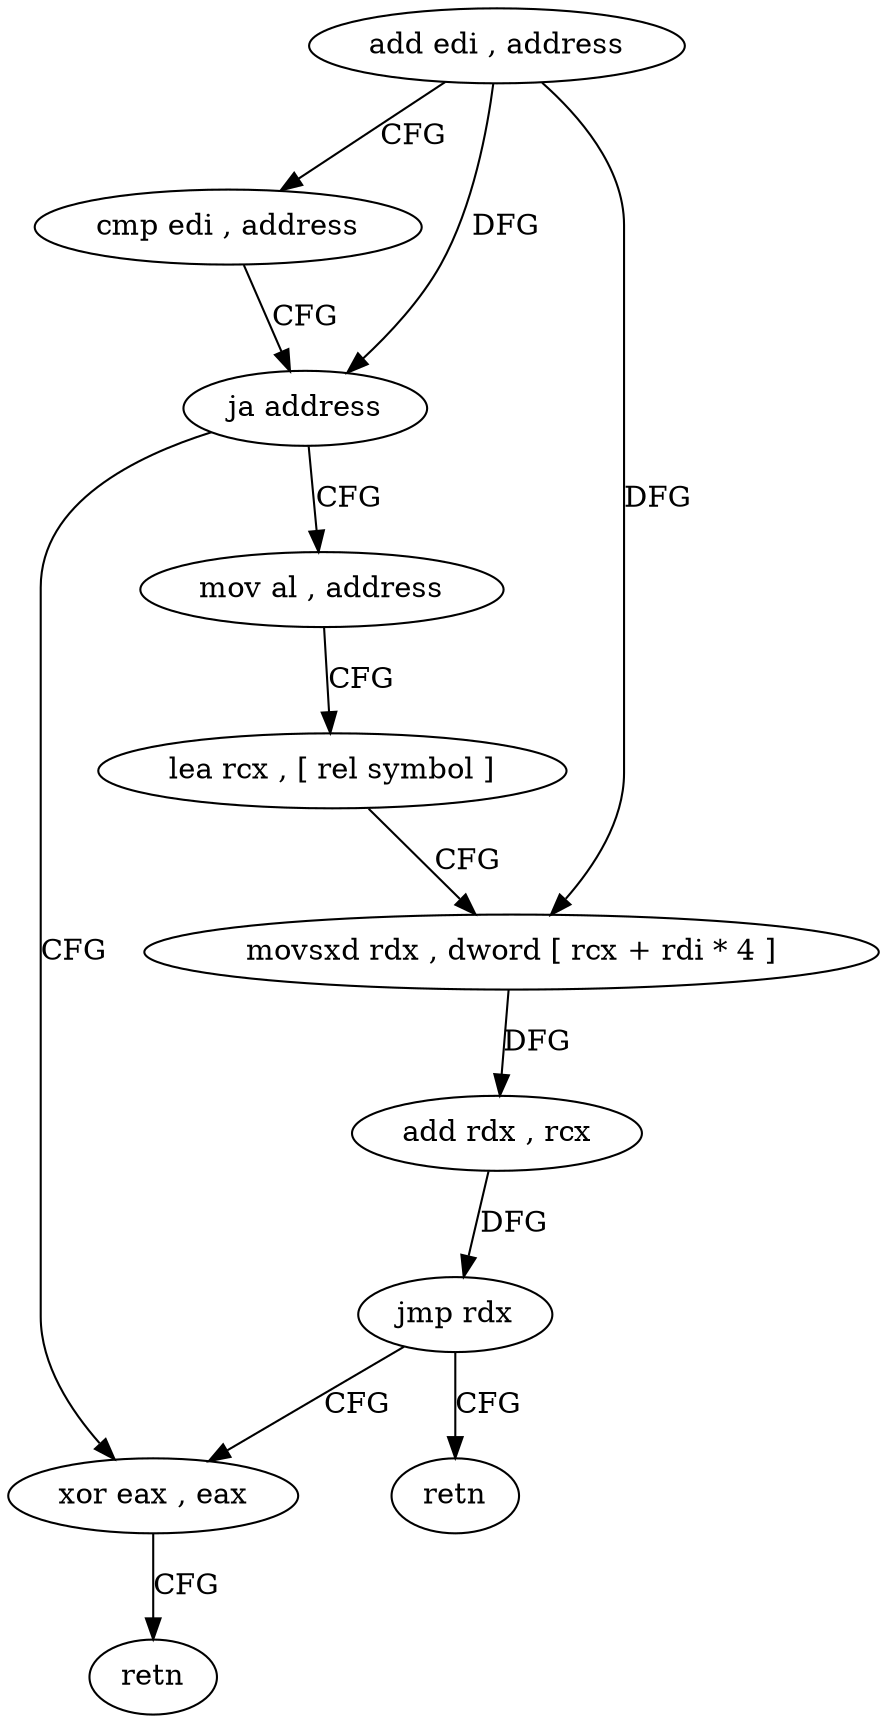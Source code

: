 digraph "func" {
"4290320" [label = "add edi , address" ]
"4290323" [label = "cmp edi , address" ]
"4290326" [label = "ja address" ]
"4290347" [label = "xor eax , eax" ]
"4290328" [label = "mov al , address" ]
"4290349" [label = "retn" ]
"4290330" [label = "lea rcx , [ rel symbol ]" ]
"4290337" [label = "movsxd rdx , dword [ rcx + rdi * 4 ]" ]
"4290341" [label = "add rdx , rcx" ]
"4290344" [label = "jmp rdx" ]
"4290346" [label = "retn" ]
"4290320" -> "4290323" [ label = "CFG" ]
"4290320" -> "4290326" [ label = "DFG" ]
"4290320" -> "4290337" [ label = "DFG" ]
"4290323" -> "4290326" [ label = "CFG" ]
"4290326" -> "4290347" [ label = "CFG" ]
"4290326" -> "4290328" [ label = "CFG" ]
"4290347" -> "4290349" [ label = "CFG" ]
"4290328" -> "4290330" [ label = "CFG" ]
"4290330" -> "4290337" [ label = "CFG" ]
"4290337" -> "4290341" [ label = "DFG" ]
"4290341" -> "4290344" [ label = "DFG" ]
"4290344" -> "4290346" [ label = "CFG" ]
"4290344" -> "4290347" [ label = "CFG" ]
}
